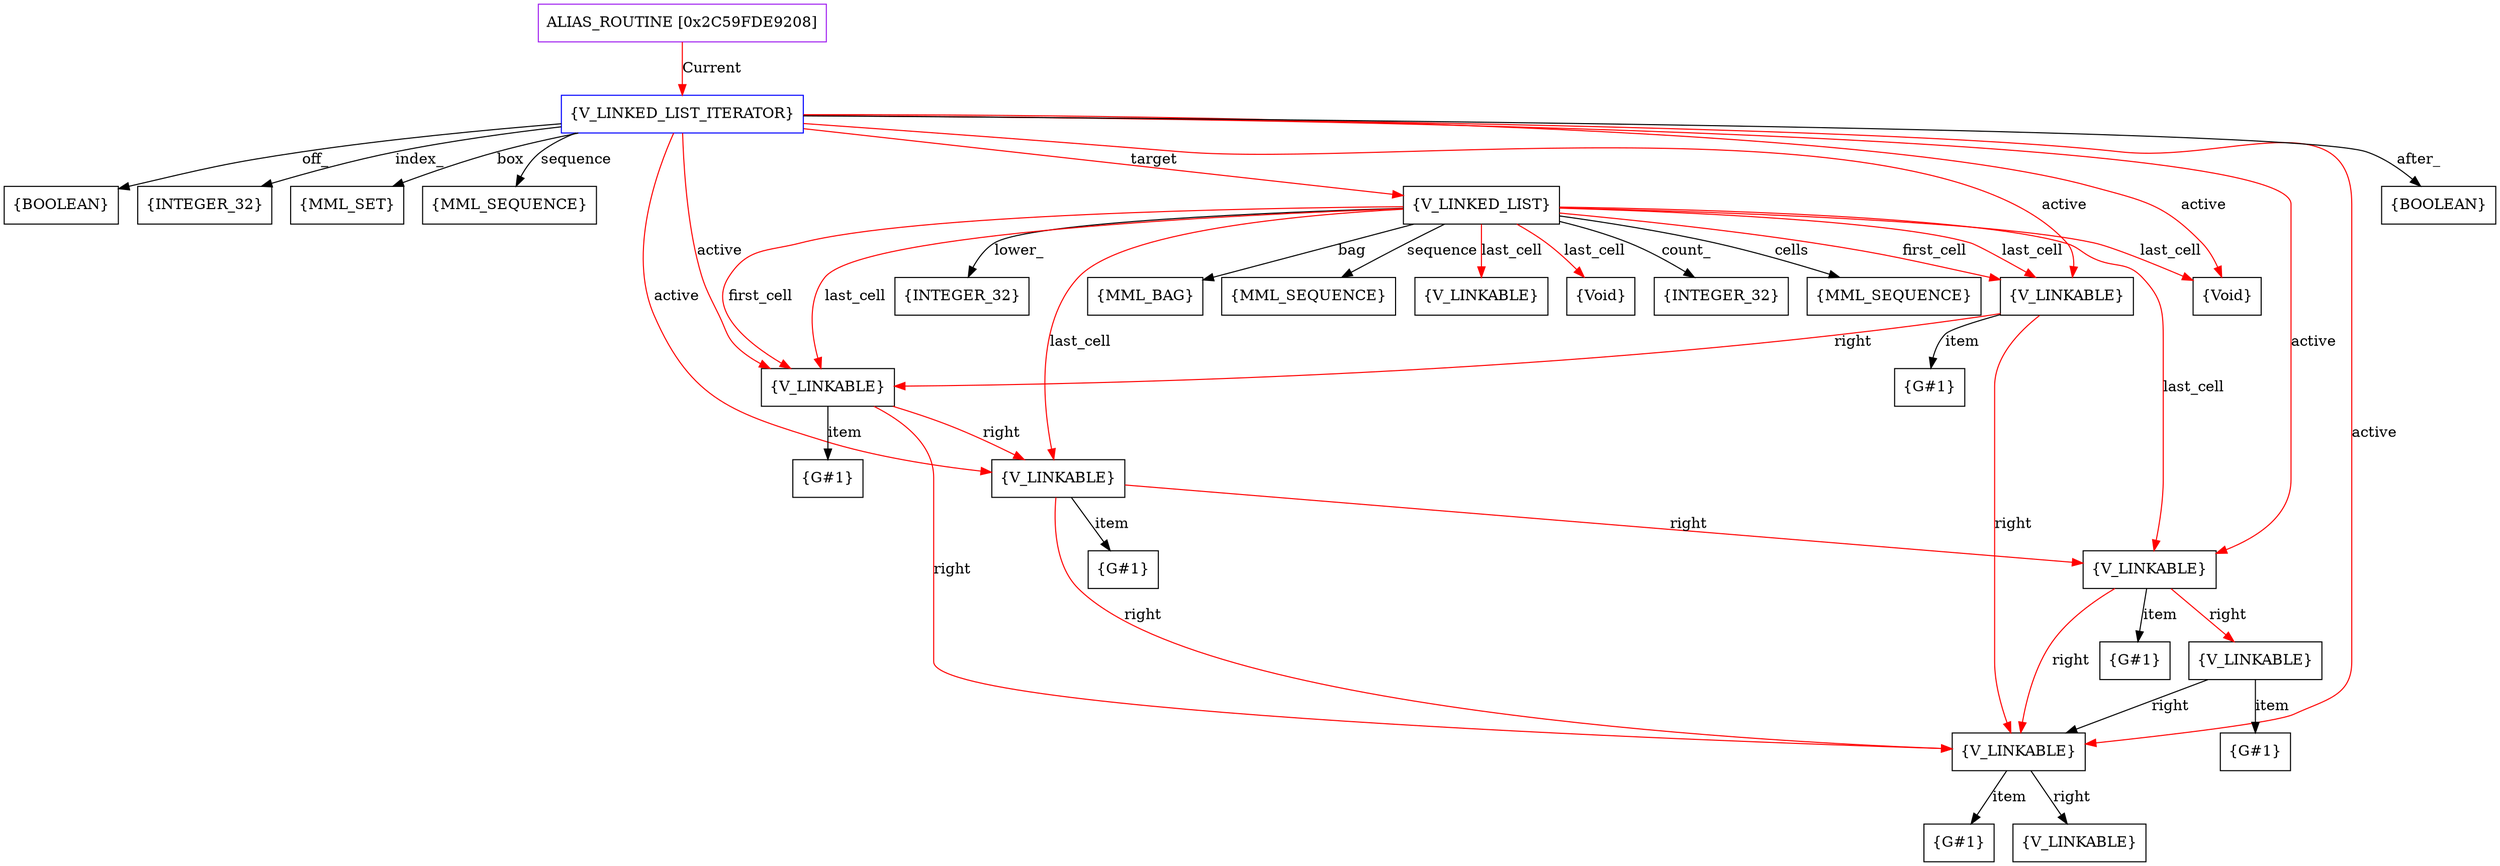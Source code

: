 digraph g {
	node [shape=box]
	b1[color=purple label=<ALIAS_ROUTINE [0x2C59FDE9208]>]
	b2[color=blue label=<{V_LINKED_LIST_ITERATOR}>]
	b3[label=<{BOOLEAN}>]
	b4[label=<{INTEGER_32}>]
	b5[label=<{MML_SET}>]
	b6[label=<{MML_SEQUENCE}>]
	b7[label=<{V_LINKED_LIST}>]
	b8[label=<{INTEGER_32}>]
	b9[label=<{MML_BAG}>]
	b10[label=<{MML_SEQUENCE}>]
	b11[label=<{INTEGER_32}>]
	b12[label=<{V_LINKABLE}>]
	b13[label=<{G#1}>]
	b14[label=<{V_LINKABLE}>]
	b15[label=<{G#1}>]
	b16[label=<{V_LINKABLE}>]
	b17[label=<{G#1}>]
	b18[label=<{V_LINKABLE}>]
	b19[label=<{G#1}>]
	b20[label=<{V_LINKABLE}>]
	b21[label=<{G#1}>]
	b22[label=<{V_LINKABLE}>]
	b23[label=<{G#1}>]
	b24[label=<{V_LINKABLE}>]
	b25[label=<{V_LINKABLE}>]
	b26[label=<{Void}>]
	b27[label=<{Void}>]
	b28[label=<{MML_SEQUENCE}>]
	b29[label=<{BOOLEAN}>]
	b1->b2[color=red label=<Current>]
	b2->b3[label=<off_>]
	b2->b4[label=<index_>]
	b2->b5[label=<box>]
	b2->b6[label=<sequence>]
	b2->b7[color=red label=<target>]
	b7->b8[label=<lower_>]
	b7->b9[label=<bag>]
	b7->b10[label=<sequence>]
	b7->b11[label=<count_>]
	b7->b12[color=red label=<first_cell>]
	b12->b13[label=<item>]
	b12->b14[color=red label=<right>]
	b14->b15[label=<item>]
	b14->b16[color=red label=<right>]
	b16->b17[label=<item>]
	b16->b18[color=red label=<right>]
	b18->b19[label=<item>]
	b18->b20[color=red label=<right>]
	b20->b21[label=<item>]
	b20->b22[label=<right>]
	b22->b23[label=<item>]
	b22->b24[label=<right>]
	b18->b22[color=red label=<right>]
	b16->b22[color=red label=<right>]
	b14->b22[color=red label=<right>]
	b12->b22[color=red label=<right>]
	b7->b14[color=red label=<first_cell>]
	b7->b25[color=red label=<last_cell>]
	b7->b26[color=red label=<last_cell>]
	b7->b12[color=red label=<last_cell>]
	b7->b14[color=red label=<last_cell>]
	b7->b16[color=red label=<last_cell>]
	b7->b27[color=red label=<last_cell>]
	b7->b18[color=red label=<last_cell>]
	b7->b28[label=<cells>]
	b2->b12[color=red label=<active>]
	b2->b14[color=red label=<active>]
	b2->b16[color=red label=<active>]
	b2->b27[color=red label=<active>]
	b2->b18[color=red label=<active>]
	b2->b22[color=red label=<active>]
	b2->b29[label=<after_>]
}
